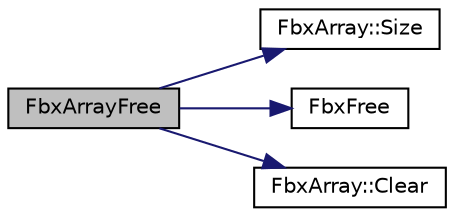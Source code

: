 digraph "FbxArrayFree"
{
  edge [fontname="Helvetica",fontsize="10",labelfontname="Helvetica",labelfontsize="10"];
  node [fontname="Helvetica",fontsize="10",shape=record];
  rankdir="LR";
  Node12 [label="FbxArrayFree",height=0.2,width=0.4,color="black", fillcolor="grey75", style="filled", fontcolor="black"];
  Node12 -> Node13 [color="midnightblue",fontsize="10",style="solid",fontname="Helvetica"];
  Node13 [label="FbxArray::Size",height=0.2,width=0.4,color="black", fillcolor="white", style="filled",URL="$class_fbx_array.html#aa76a0ceaf4b13a2acec7c0cdd1c08362"];
  Node12 -> Node14 [color="midnightblue",fontsize="10",style="solid",fontname="Helvetica"];
  Node14 [label="FbxFree",height=0.2,width=0.4,color="black", fillcolor="white", style="filled",URL="$fbxalloc_8h.html#a8252906713d55f4c56e7ba84221d3852"];
  Node12 -> Node15 [color="midnightblue",fontsize="10",style="solid",fontname="Helvetica"];
  Node15 [label="FbxArray::Clear",height=0.2,width=0.4,color="black", fillcolor="white", style="filled",URL="$class_fbx_array.html#afeb2b8c53e6364a2d7a82b7a9f7de75f"];
}
